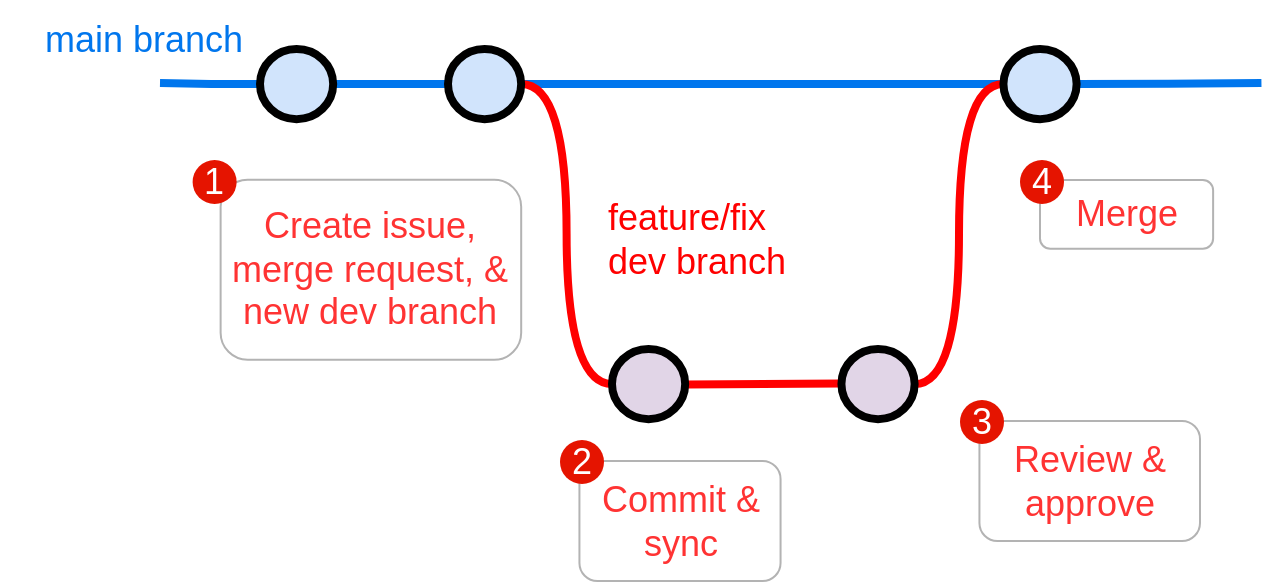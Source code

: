 <mxfile version="16.4.0" type="device"><diagram id="WI9T0HZ2pTsCkuznbFz-" name="Page-1"><mxGraphModel dx="-207" dy="721" grid="1" gridSize="10" guides="1" tooltips="1" connect="1" arrows="1" fold="1" page="1" pageScale="1" pageWidth="1169" pageHeight="827" math="0" shadow="0"><root><mxCell id="0"/><mxCell id="1" parent="0"/><mxCell id="-bOPuHLhmok3vP8kMxmB-167" value="&lt;div&gt;&lt;span&gt;feature/fix dev branch&lt;/span&gt;&lt;/div&gt;" style="text;html=1;strokeColor=none;fillColor=none;align=left;verticalAlign=middle;whiteSpace=wrap;overflow=hidden;fontSize=18;fontStyle=0;fontColor=#FF0000;rotation=0;container=0;" parent="1" vertex="1"><mxGeometry x="1622" y="329.86" width="100" height="60" as="geometry"/></mxCell><mxCell id="-bOPuHLhmok3vP8kMxmB-178" value="&lt;font style=&quot;font-size: 18px&quot;&gt;&lt;font color=&quot;#0076ed&quot; style=&quot;font-size: 18px&quot;&gt;main branch&lt;/font&gt;&lt;br style=&quot;font-size: 18px&quot;&gt;&lt;/font&gt;" style="text;html=1;strokeColor=none;fillColor=none;align=center;verticalAlign=middle;whiteSpace=wrap;overflow=hidden;fontSize=18;fontStyle=0;fontColor=#009900;rotation=0;container=0;" parent="1" vertex="1"><mxGeometry x="1320" y="240" width="143.54" height="40" as="geometry"/></mxCell><mxCell id="-9aN_gS3w6yBOFEbKkyr-3" value="&lt;span style=&quot;color: rgb(255 , 51 , 51)&quot;&gt;Create issue, merge request, &amp;amp; new dev branch&lt;/span&gt;" style="rounded=1;whiteSpace=wrap;html=1;labelBackgroundColor=none;fontSize=18;fontColor=#FF9933;strokeColor=#B3B3B3;fillColor=none;" parent="1" vertex="1"><mxGeometry x="1430.31" y="329.86" width="150.28" height="90" as="geometry"/></mxCell><mxCell id="-9aN_gS3w6yBOFEbKkyr-1" value="1" style="ellipse;whiteSpace=wrap;html=1;aspect=fixed;labelBackgroundColor=none;fontSize=18;strokeColor=none;fillColor=#e51400;fontColor=#ffffff;" parent="1" vertex="1"><mxGeometry x="1416.31" y="320" width="22" height="22" as="geometry"/></mxCell><mxCell id="-9aN_gS3w6yBOFEbKkyr-4" value="&lt;span style=&quot;color: rgb(255 , 51 , 51)&quot;&gt;Commit &amp;amp; sync&lt;/span&gt;" style="rounded=1;whiteSpace=wrap;html=1;labelBackgroundColor=none;fontSize=18;fontColor=#FF9933;strokeColor=#B3B3B3;fillColor=none;" parent="1" vertex="1"><mxGeometry x="1609.72" y="470.51" width="100.56" height="60" as="geometry"/></mxCell><mxCell id="-9aN_gS3w6yBOFEbKkyr-5" value="2" style="ellipse;whiteSpace=wrap;html=1;aspect=fixed;labelBackgroundColor=none;fontSize=18;strokeColor=none;fillColor=#e51400;fontColor=#ffffff;" parent="1" vertex="1"><mxGeometry x="1600" y="460" width="22" height="22" as="geometry"/></mxCell><mxCell id="-9aN_gS3w6yBOFEbKkyr-6" value="&lt;span style=&quot;color: rgb(255 , 51 , 51)&quot;&gt;Review &amp;amp; approve&lt;/span&gt;" style="rounded=1;whiteSpace=wrap;html=1;labelBackgroundColor=none;fontSize=18;fontColor=#FF9933;strokeColor=#B3B3B3;fillColor=none;" parent="1" vertex="1"><mxGeometry x="1809.72" y="450.51" width="110.28" height="60" as="geometry"/></mxCell><mxCell id="-9aN_gS3w6yBOFEbKkyr-7" value="3" style="ellipse;whiteSpace=wrap;html=1;aspect=fixed;labelBackgroundColor=none;fontSize=18;strokeColor=none;fillColor=#e51400;fontColor=#ffffff;" parent="1" vertex="1"><mxGeometry x="1800" y="440" width="22" height="22" as="geometry"/></mxCell><mxCell id="-9aN_gS3w6yBOFEbKkyr-8" value="&lt;span style=&quot;color: rgb(255 , 51 , 51)&quot;&gt;Merge&lt;/span&gt;" style="rounded=1;whiteSpace=wrap;html=1;labelBackgroundColor=none;fontSize=18;fontColor=#FF9933;strokeColor=#B3B3B3;fillColor=none;" parent="1" vertex="1"><mxGeometry x="1840" y="330" width="86.56" height="34.41" as="geometry"/></mxCell><mxCell id="-9aN_gS3w6yBOFEbKkyr-9" value="4" style="ellipse;whiteSpace=wrap;html=1;aspect=fixed;labelBackgroundColor=none;fontSize=18;strokeColor=none;fillColor=#e51400;fontColor=#ffffff;" parent="1" vertex="1"><mxGeometry x="1830" y="320" width="22" height="22" as="geometry"/></mxCell><mxCell id="-bOPuHLhmok3vP8kMxmB-159" value="" style="edgeStyle=orthogonalEdgeStyle;curved=1;rounded=0;orthogonalLoop=1;jettySize=auto;html=1;endArrow=none;endFill=0;strokeWidth=4;fontFamily=Courier New;fontSize=18;exitX=1;exitY=0.5;exitDx=0;exitDy=0;exitPerimeter=0;strokeColor=#0076ED;" parent="1" source="-bOPuHLhmok3vP8kMxmB-176" target="-bOPuHLhmok3vP8kMxmB-158" edge="1"><mxGeometry x="1743.002" y="-182.505" as="geometry"><mxPoint x="1708.002" y="281.495" as="sourcePoint"/></mxGeometry></mxCell><mxCell id="-bOPuHLhmok3vP8kMxmB-160" value="" style="edgeStyle=orthogonalEdgeStyle;curved=1;rounded=0;orthogonalLoop=1;jettySize=auto;html=1;endArrow=none;endFill=0;strokeWidth=4;fontFamily=Courier New;fontSize=18;strokeColor=#0076ED;" parent="1" source="-bOPuHLhmok3vP8kMxmB-158" edge="1"><mxGeometry x="1798.722" y="-182.505" as="geometry"><mxPoint x="1950.722" y="281.495" as="targetPoint"/></mxGeometry></mxCell><mxCell id="-bOPuHLhmok3vP8kMxmB-163" style="edgeStyle=orthogonalEdgeStyle;curved=1;rounded=0;html=1;entryX=0;entryY=0.5;entryPerimeter=0;endArrow=none;endFill=0;jettySize=auto;orthogonalLoop=1;strokeWidth=4;fontSize=18;exitX=1;exitY=0.5;exitDx=0;exitDy=0;exitPerimeter=0;strokeColor=#FF0000;fontColor=#FF0000;" parent="1" source="-bOPuHLhmok3vP8kMxmB-176" target="-bOPuHLhmok3vP8kMxmB-162" edge="1"><mxGeometry x="1907.002" y="-292.505" as="geometry"><mxPoint x="1527.002" y="281.495" as="sourcePoint"/></mxGeometry></mxCell><mxCell id="-bOPuHLhmok3vP8kMxmB-164" style="edgeStyle=orthogonalEdgeStyle;curved=1;rounded=0;html=1;exitX=1;exitY=0.5;exitPerimeter=0;entryX=0;entryY=0.5;entryPerimeter=0;endArrow=none;endFill=0;jettySize=auto;orthogonalLoop=1;strokeWidth=4;fontSize=18;entryDx=0;entryDy=0;strokeColor=#FF0000;fontColor=#FF0000;" parent="1" source="-bOPuHLhmok3vP8kMxmB-165" target="-bOPuHLhmok3vP8kMxmB-158" edge="1"><mxGeometry x="1947.722" y="-159.505" as="geometry"><mxPoint x="1915.722" y="304.495" as="targetPoint"/></mxGeometry></mxCell><mxCell id="-bOPuHLhmok3vP8kMxmB-166" style="edgeStyle=orthogonalEdgeStyle;curved=1;rounded=0;html=1;exitX=1;exitY=0.5;exitPerimeter=0;endArrow=none;endFill=0;jettySize=auto;orthogonalLoop=1;strokeWidth=4;fontSize=18;exitDx=0;exitDy=0;strokeColor=#FF0000;fontColor=#FF0000;" parent="1" edge="1"><mxGeometry x="1893.722" y="-123.715" as="geometry"><mxPoint x="1663.722" y="432.285" as="sourcePoint"/><mxPoint x="1740.72" y="431.79" as="targetPoint"/><Array as="points"><mxPoint x="1740.722" y="432.285"/></Array></mxGeometry></mxCell><mxCell id="-bOPuHLhmok3vP8kMxmB-177" value="" style="edgeStyle=orthogonalEdgeStyle;curved=1;rounded=0;orthogonalLoop=1;jettySize=auto;html=1;endArrow=none;endFill=0;strokeWidth=4;fontFamily=Courier New;fontSize=18;exitX=1;exitY=0.5;exitDx=0;exitDy=0;exitPerimeter=0;entryX=0;entryY=0.5;entryDx=0;entryDy=0;entryPerimeter=0;strokeColor=#0076ED;" parent="1" source="-bOPuHLhmok3vP8kMxmB-157" target="-bOPuHLhmok3vP8kMxmB-176" edge="1"><mxGeometry x="1499.002" y="-6.505" as="geometry"><mxPoint x="1323.002" y="458.495" as="sourcePoint"/><mxPoint x="1451.002" y="475.495" as="targetPoint"/></mxGeometry></mxCell><mxCell id="-bOPuHLhmok3vP8kMxmB-161" value="" style="edgeStyle=orthogonalEdgeStyle;rounded=0;html=1;jettySize=auto;orthogonalLoop=1;strokeWidth=4;endArrow=none;endFill=0;strokeColor=#0076ED;fontSize=18;" parent="1" target="-bOPuHLhmok3vP8kMxmB-157" edge="1"><mxGeometry x="1291.002" y="281.495" as="geometry"><mxPoint x="1400.002" y="281.495" as="sourcePoint"/></mxGeometry></mxCell><mxCell id="-bOPuHLhmok3vP8kMxmB-162" value="" style="verticalLabelPosition=bottom;verticalAlign=top;html=1;strokeWidth=4;shape=mxgraph.flowchart.on-page_reference;plain-purple;gradientColor=none;strokeColor=#000000;rotation=0;container=0;fontSize=18;" parent="1" vertex="1"><mxGeometry x="1626.002" y="414.495" width="36.585" height="35.085" as="geometry"/></mxCell><mxCell id="-bOPuHLhmok3vP8kMxmB-165" value="" style="verticalLabelPosition=bottom;verticalAlign=top;html=1;strokeWidth=4;shape=mxgraph.flowchart.on-page_reference;plain-purple;gradientColor=none;strokeColor=#000000;rotation=0;container=0;fontSize=18;" parent="1" vertex="1"><mxGeometry x="1740.722" y="414.495" width="36.585" height="35.085" as="geometry"/></mxCell><mxCell id="-bOPuHLhmok3vP8kMxmB-158" value="" style="verticalLabelPosition=bottom;verticalAlign=top;html=1;strokeWidth=4;shape=mxgraph.flowchart.on-page_reference;plain-blue;gradientColor=none;strokeColor=#000000;rotation=0;container=0;fillColor=#D1E4FC;fontSize=18;" parent="1" vertex="1"><mxGeometry x="1821.722" y="264.495" width="36.585" height="35.085" as="geometry"/></mxCell><mxCell id="-bOPuHLhmok3vP8kMxmB-176" value="" style="verticalLabelPosition=bottom;verticalAlign=top;html=1;strokeWidth=4;shape=mxgraph.flowchart.on-page_reference;plain-blue;gradientColor=none;strokeColor=#000000;rotation=0;container=0;fillColor=#D1E4FC;fontSize=18;" parent="1" vertex="1"><mxGeometry x="1544.002" y="264.495" width="36.585" height="35.085" as="geometry"/></mxCell><mxCell id="-bOPuHLhmok3vP8kMxmB-157" value="" style="verticalLabelPosition=bottom;verticalAlign=top;html=1;strokeWidth=4;shape=mxgraph.flowchart.on-page_reference;plain-blue;gradientColor=none;strokeColor=#000000;rotation=0;container=0;fillColor=#D1E4FC;fontSize=18;" parent="1" vertex="1"><mxGeometry x="1450.002" y="264.495" width="36.585" height="35.085" as="geometry"/></mxCell></root></mxGraphModel></diagram></mxfile>